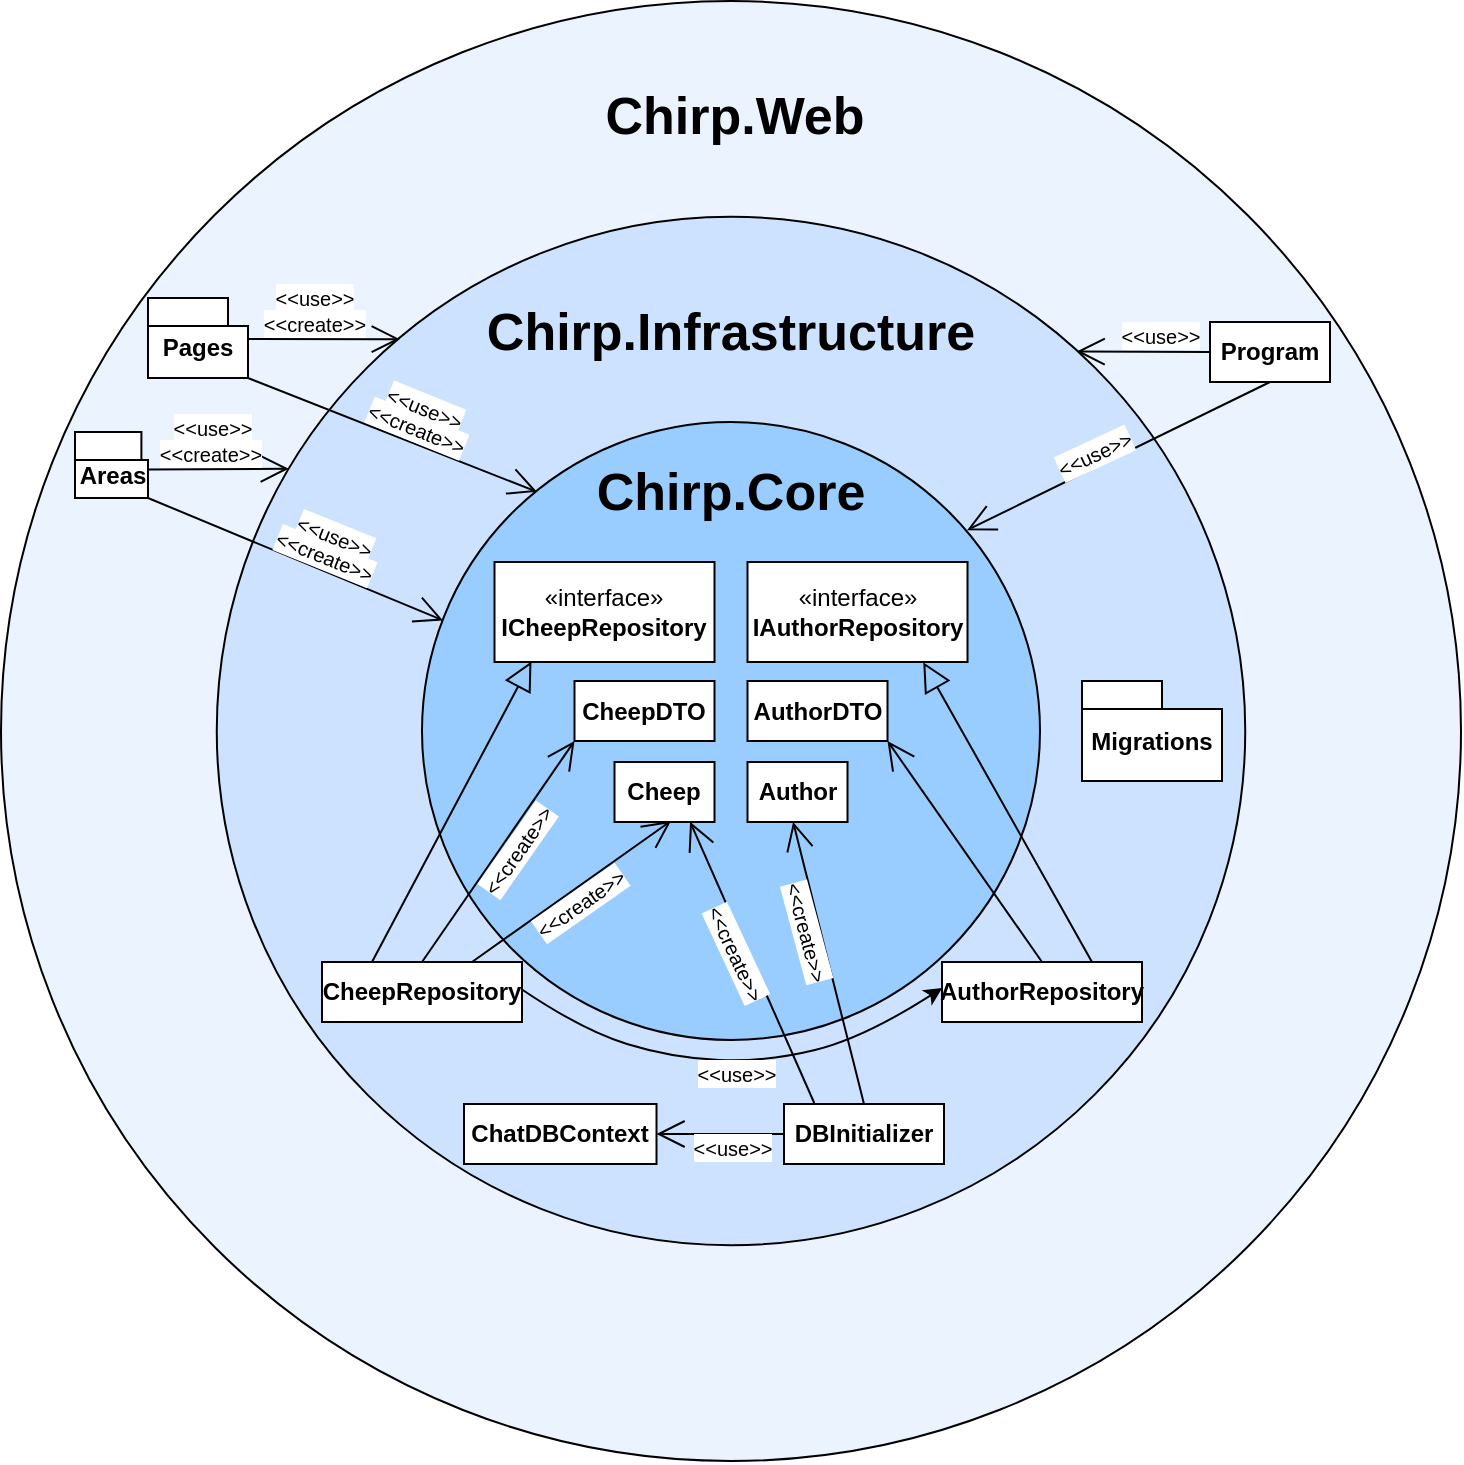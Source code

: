 <mxfile version="25.0.3">
  <diagram name="Side-1" id="DdkJf6Pid_xudekcSj97">
    <mxGraphModel dx="1222" dy="1157" grid="0" gridSize="10" guides="1" tooltips="1" connect="1" arrows="1" fold="1" page="0" pageScale="1" pageWidth="827" pageHeight="1169" math="0" shadow="0">
      <root>
        <mxCell id="0" />
        <mxCell id="1" parent="0" />
        <mxCell id="j4zop-ahKGAg_y_V5jdb-51" value="" style="ellipse;whiteSpace=wrap;html=1;aspect=fixed;fillColor=#EBF3FF;" parent="1" vertex="1">
          <mxGeometry x="29.5" y="-120.49" width="730" height="730" as="geometry" />
        </mxCell>
        <mxCell id="j4zop-ahKGAg_y_V5jdb-12" value="" style="ellipse;whiteSpace=wrap;html=1;aspect=fixed;fillColor=#CCE2FF;" parent="1" vertex="1">
          <mxGeometry x="137.38" y="-12.62" width="514.25" height="514.25" as="geometry" />
        </mxCell>
        <mxCell id="j4zop-ahKGAg_y_V5jdb-1" value="" style="ellipse;whiteSpace=wrap;html=1;aspect=fixed;fillColor=#99CCFF;" parent="1" vertex="1">
          <mxGeometry x="240" y="90" width="309" height="309" as="geometry" />
        </mxCell>
        <mxCell id="j4zop-ahKGAg_y_V5jdb-4" value="&lt;b&gt;Author&lt;/b&gt;" style="rounded=0;whiteSpace=wrap;html=1;" parent="1" vertex="1">
          <mxGeometry x="402.75" y="260" width="50" height="30" as="geometry" />
        </mxCell>
        <mxCell id="j4zop-ahKGAg_y_V5jdb-5" value="&lt;b&gt;AuthorDTO&lt;/b&gt;" style="rounded=0;whiteSpace=wrap;html=1;" parent="1" vertex="1">
          <mxGeometry x="402.75" y="219.5" width="70" height="30" as="geometry" />
        </mxCell>
        <mxCell id="j4zop-ahKGAg_y_V5jdb-6" value="&lt;b&gt;CheepDTO&lt;/b&gt;" style="rounded=0;whiteSpace=wrap;html=1;" parent="1" vertex="1">
          <mxGeometry x="316.25" y="219.5" width="70" height="30" as="geometry" />
        </mxCell>
        <mxCell id="j4zop-ahKGAg_y_V5jdb-7" value="&lt;b&gt;Cheep&lt;/b&gt;" style="rounded=0;whiteSpace=wrap;html=1;" parent="1" vertex="1">
          <mxGeometry x="336.25" y="260" width="50" height="30" as="geometry" />
        </mxCell>
        <mxCell id="j4zop-ahKGAg_y_V5jdb-9" value="«interface»&lt;div&gt;&lt;b&gt;IAuthorRepository&lt;/b&gt;&lt;/div&gt;" style="html=1;whiteSpace=wrap;" parent="1" vertex="1">
          <mxGeometry x="402.75" y="160" width="110" height="50" as="geometry" />
        </mxCell>
        <mxCell id="j4zop-ahKGAg_y_V5jdb-10" value="«interface»&lt;div&gt;&lt;b&gt;ICheepRepository&lt;/b&gt;&lt;/div&gt;" style="html=1;whiteSpace=wrap;" parent="1" vertex="1">
          <mxGeometry x="276.25" y="160" width="110" height="50" as="geometry" />
        </mxCell>
        <mxCell id="j4zop-ahKGAg_y_V5jdb-11" value="&lt;font style=&quot;font-size: 26px;&quot;&gt;&lt;b&gt;Chirp.Core&lt;/b&gt;&lt;/font&gt;" style="text;html=1;align=center;verticalAlign=middle;whiteSpace=wrap;rounded=0;" parent="1" vertex="1">
          <mxGeometry x="326.25" y="110" width="136.5" height="30" as="geometry" />
        </mxCell>
        <mxCell id="j4zop-ahKGAg_y_V5jdb-13" value="&lt;font style=&quot;font-size: 26px;&quot;&gt;&lt;b&gt;Chirp.Infrastructure&lt;/b&gt;&lt;/font&gt;" style="text;html=1;align=center;verticalAlign=middle;whiteSpace=wrap;rounded=0;" parent="1" vertex="1">
          <mxGeometry x="276.25" y="30" width="236.5" height="30" as="geometry" />
        </mxCell>
        <mxCell id="j4zop-ahKGAg_y_V5jdb-14" value="&lt;b&gt;ChatDBContext&lt;/b&gt;" style="rounded=0;whiteSpace=wrap;html=1;" parent="1" vertex="1">
          <mxGeometry x="261" y="431" width="96.25" height="30" as="geometry" />
        </mxCell>
        <mxCell id="j4zop-ahKGAg_y_V5jdb-15" value="&lt;b&gt;DBInitializer&lt;/b&gt;" style="rounded=0;whiteSpace=wrap;html=1;" parent="1" vertex="1">
          <mxGeometry x="421" y="431" width="80" height="30" as="geometry" />
        </mxCell>
        <mxCell id="j4zop-ahKGAg_y_V5jdb-16" value="&lt;b&gt;AuthorRepository&lt;/b&gt;" style="rounded=0;whiteSpace=wrap;html=1;" parent="1" vertex="1">
          <mxGeometry x="500" y="360" width="100" height="30" as="geometry" />
        </mxCell>
        <mxCell id="j4zop-ahKGAg_y_V5jdb-17" value="&lt;b&gt;CheepRepository&lt;/b&gt;" style="rounded=0;whiteSpace=wrap;html=1;" parent="1" vertex="1">
          <mxGeometry x="190" y="360" width="100" height="30" as="geometry" />
        </mxCell>
        <mxCell id="j4zop-ahKGAg_y_V5jdb-19" value="Migrations" style="shape=folder;fontStyle=1;spacingTop=10;tabWidth=40;tabHeight=14;tabPosition=left;html=1;whiteSpace=wrap;" parent="1" vertex="1">
          <mxGeometry x="570" y="219.5" width="70" height="50" as="geometry" />
        </mxCell>
        <mxCell id="j4zop-ahKGAg_y_V5jdb-28" value="" style="endArrow=open;endFill=1;endSize=12;html=1;rounded=0;entryX=0.565;entryY=0.982;entryDx=0;entryDy=0;exitX=0.75;exitY=0;exitDx=0;exitDy=0;entryPerimeter=0;" parent="1" source="j4zop-ahKGAg_y_V5jdb-17" target="j4zop-ahKGAg_y_V5jdb-7" edge="1">
          <mxGeometry width="160" relative="1" as="geometry">
            <mxPoint x="290" y="340" as="sourcePoint" />
            <mxPoint x="450" y="340" as="targetPoint" />
          </mxGeometry>
        </mxCell>
        <mxCell id="j4zop-ahKGAg_y_V5jdb-29" value="" style="endArrow=open;endFill=1;endSize=12;html=1;rounded=0;exitX=0.5;exitY=0;exitDx=0;exitDy=0;entryX=0;entryY=1;entryDx=0;entryDy=0;" parent="1" source="j4zop-ahKGAg_y_V5jdb-17" target="j4zop-ahKGAg_y_V5jdb-6" edge="1">
          <mxGeometry width="160" relative="1" as="geometry">
            <mxPoint x="290" y="340" as="sourcePoint" />
            <mxPoint x="450" y="340" as="targetPoint" />
          </mxGeometry>
        </mxCell>
        <mxCell id="j4zop-ahKGAg_y_V5jdb-32" value="" style="endArrow=block;endFill=0;endSize=12;html=1;rounded=0;exitX=0.25;exitY=0;exitDx=0;exitDy=0;entryX=0.168;entryY=0.994;entryDx=0;entryDy=0;entryPerimeter=0;" parent="1" source="j4zop-ahKGAg_y_V5jdb-17" target="j4zop-ahKGAg_y_V5jdb-10" edge="1">
          <mxGeometry width="160" relative="1" as="geometry">
            <mxPoint x="350" y="280" as="sourcePoint" />
            <mxPoint x="510" y="280" as="targetPoint" />
          </mxGeometry>
        </mxCell>
        <mxCell id="j4zop-ahKGAg_y_V5jdb-33" value="" style="endArrow=block;endFill=0;endSize=12;html=1;rounded=0;exitX=0.75;exitY=0;exitDx=0;exitDy=0;entryX=0.799;entryY=1.003;entryDx=0;entryDy=0;entryPerimeter=0;" parent="1" source="j4zop-ahKGAg_y_V5jdb-16" target="j4zop-ahKGAg_y_V5jdb-9" edge="1">
          <mxGeometry width="160" relative="1" as="geometry">
            <mxPoint x="450" y="399.5" as="sourcePoint" />
            <mxPoint x="480" y="210.5" as="targetPoint" />
          </mxGeometry>
        </mxCell>
        <mxCell id="j4zop-ahKGAg_y_V5jdb-34" value="" style="endArrow=open;endFill=1;endSize=12;html=1;rounded=0;exitX=0.5;exitY=0;exitDx=0;exitDy=0;entryX=1;entryY=1;entryDx=0;entryDy=0;" parent="1" source="j4zop-ahKGAg_y_V5jdb-16" target="j4zop-ahKGAg_y_V5jdb-5" edge="1">
          <mxGeometry width="160" relative="1" as="geometry">
            <mxPoint x="350" y="280" as="sourcePoint" />
            <mxPoint x="510" y="280" as="targetPoint" />
          </mxGeometry>
        </mxCell>
        <mxCell id="j4zop-ahKGAg_y_V5jdb-38" value="&lt;span style=&quot;font-weight: normal; background-color: rgb(255, 255, 255);&quot;&gt;&lt;font style=&quot;line-height: 80%; font-size: 10px;&quot;&gt;&amp;lt;&amp;lt;create&amp;gt;&amp;gt;&lt;/font&gt;&lt;/span&gt;" style="text;align=center;fontStyle=1;verticalAlign=middle;spacingLeft=3;spacingRight=3;strokeColor=none;rotatable=1;points=[[0,0.5],[1,0.5]];portConstraint=eastwest;html=1;portConstraintRotation=0;movable=1;resizable=1;deletable=1;editable=1;locked=0;connectable=1;imageAspect=0;rotation=-35;" parent="1" vertex="1">
          <mxGeometry x="308.75" y="326" width="20.5" height="10" as="geometry" />
        </mxCell>
        <mxCell id="j4zop-ahKGAg_y_V5jdb-44" value="&lt;span style=&quot;font-weight: normal; background-color: rgb(255, 255, 255);&quot;&gt;&lt;font style=&quot;line-height: 80%; font-size: 10px;&quot;&gt;&amp;lt;&amp;lt;create&amp;gt;&amp;gt;&lt;/font&gt;&lt;/span&gt;" style="text;align=center;fontStyle=1;verticalAlign=middle;spacingLeft=3;spacingRight=3;strokeColor=none;rotatable=1;points=[[0,0.5],[1,0.5]];portConstraint=eastwest;html=1;portConstraintRotation=0;movable=1;resizable=1;deletable=1;editable=1;locked=0;connectable=1;imageAspect=0;rotation=-55;" parent="1" vertex="1">
          <mxGeometry x="277.25" y="300" width="20.5" height="10" as="geometry" />
        </mxCell>
        <mxCell id="j4zop-ahKGAg_y_V5jdb-45" value="" style="endArrow=open;endFill=1;endSize=12;html=1;rounded=0;exitX=0;exitY=0.5;exitDx=0;exitDy=0;entryX=1;entryY=0.5;entryDx=0;entryDy=0;" parent="1" source="j4zop-ahKGAg_y_V5jdb-15" target="j4zop-ahKGAg_y_V5jdb-14" edge="1">
          <mxGeometry width="160" relative="1" as="geometry">
            <mxPoint x="434.25" y="562" as="sourcePoint" />
            <mxPoint x="357.25" y="451" as="targetPoint" />
          </mxGeometry>
        </mxCell>
        <mxCell id="j4zop-ahKGAg_y_V5jdb-46" value="" style="endArrow=open;endFill=1;endSize=12;html=1;rounded=0;exitX=0.5;exitY=0;exitDx=0;exitDy=0;entryX=0.456;entryY=0.998;entryDx=0;entryDy=0;entryPerimeter=0;" parent="1" source="j4zop-ahKGAg_y_V5jdb-15" target="j4zop-ahKGAg_y_V5jdb-4" edge="1">
          <mxGeometry width="160" relative="1" as="geometry">
            <mxPoint x="507" y="399" as="sourcePoint" />
            <mxPoint x="430" y="288" as="targetPoint" />
          </mxGeometry>
        </mxCell>
        <mxCell id="j4zop-ahKGAg_y_V5jdb-47" value="" style="endArrow=open;endFill=1;endSize=12;html=1;rounded=0;entryX=0.756;entryY=0.997;entryDx=0;entryDy=0;exitX=0.189;exitY=-0.017;exitDx=0;exitDy=0;exitPerimeter=0;entryPerimeter=0;" parent="1" source="j4zop-ahKGAg_y_V5jdb-15" target="j4zop-ahKGAg_y_V5jdb-7" edge="1">
          <mxGeometry width="160" relative="1" as="geometry">
            <mxPoint x="437" y="420" as="sourcePoint" />
            <mxPoint x="375" y="300" as="targetPoint" />
          </mxGeometry>
        </mxCell>
        <mxCell id="j4zop-ahKGAg_y_V5jdb-48" value="&lt;span style=&quot;font-weight: normal; background-color: rgb(255, 255, 255);&quot;&gt;&lt;font style=&quot;line-height: 80%; font-size: 10px;&quot;&gt;&amp;lt;&amp;lt;create&amp;gt;&amp;gt;&lt;/font&gt;&lt;/span&gt;" style="text;align=center;fontStyle=1;verticalAlign=middle;spacingLeft=3;spacingRight=3;strokeColor=none;rotatable=1;points=[[0,0.5],[1,0.5]];portConstraint=eastwest;html=1;portConstraintRotation=0;movable=1;resizable=1;deletable=1;editable=1;locked=0;connectable=1;imageAspect=0;rotation=75;" parent="1" vertex="1">
          <mxGeometry x="422" y="340" width="20.5" height="10" as="geometry" />
        </mxCell>
        <mxCell id="j4zop-ahKGAg_y_V5jdb-49" value="&lt;span style=&quot;font-weight: normal; background-color: rgb(255, 255, 255);&quot;&gt;&lt;font style=&quot;line-height: 80%; font-size: 10px;&quot;&gt;&amp;lt;&amp;lt;create&amp;gt;&amp;gt;&lt;/font&gt;&lt;/span&gt;" style="text;align=center;fontStyle=1;verticalAlign=middle;spacingLeft=3;spacingRight=3;strokeColor=none;rotatable=1;points=[[0,0.5],[1,0.5]];portConstraint=eastwest;html=1;portConstraintRotation=0;movable=1;resizable=1;deletable=1;editable=1;locked=0;connectable=1;imageAspect=0;rotation=65;" parent="1" vertex="1">
          <mxGeometry x="386.25" y="350" width="20.5" height="10" as="geometry" />
        </mxCell>
        <mxCell id="j4zop-ahKGAg_y_V5jdb-50" value="&lt;span style=&quot;font-weight: normal; background-color: rgb(255, 255, 255);&quot;&gt;&lt;font style=&quot;line-height: 80%; font-size: 10px;&quot;&gt;&amp;lt;&amp;lt;use&amp;gt;&amp;gt;&lt;/font&gt;&lt;/span&gt;" style="text;align=center;fontStyle=1;verticalAlign=middle;spacingLeft=3;spacingRight=3;strokeColor=none;rotatable=1;points=[[0,0.5],[1,0.5]];portConstraint=eastwest;html=1;portConstraintRotation=0;movable=1;resizable=1;deletable=1;editable=1;locked=0;connectable=1;imageAspect=0;rotation=0;" parent="1" vertex="1">
          <mxGeometry x="384.25" y="448" width="20.5" height="10" as="geometry" />
        </mxCell>
        <mxCell id="j4zop-ahKGAg_y_V5jdb-52" value="&lt;b&gt;Program&lt;/b&gt;" style="rounded=0;whiteSpace=wrap;html=1;" parent="1" vertex="1">
          <mxGeometry x="634" y="40" width="60" height="30" as="geometry" />
        </mxCell>
        <mxCell id="j4zop-ahKGAg_y_V5jdb-54" value="Pages" style="shape=folder;fontStyle=1;spacingTop=10;tabWidth=40;tabHeight=14;tabPosition=left;html=1;whiteSpace=wrap;" parent="1" vertex="1">
          <mxGeometry x="103" y="28" width="50" height="40" as="geometry" />
        </mxCell>
        <mxCell id="j4zop-ahKGAg_y_V5jdb-56" value="" style="endArrow=open;endFill=1;endSize=12;html=1;rounded=0;exitX=0;exitY=0.5;exitDx=0;exitDy=0;entryX=0.836;entryY=0.131;entryDx=0;entryDy=0;entryPerimeter=0;" parent="1" source="j4zop-ahKGAg_y_V5jdb-52" target="j4zop-ahKGAg_y_V5jdb-12" edge="1">
          <mxGeometry width="160" relative="1" as="geometry">
            <mxPoint x="626" y="190" as="sourcePoint" />
            <mxPoint x="549" y="80" as="targetPoint" />
          </mxGeometry>
        </mxCell>
        <mxCell id="j4zop-ahKGAg_y_V5jdb-57" value="" style="endArrow=open;endFill=1;endSize=12;html=1;rounded=0;exitX=0.5;exitY=1;exitDx=0;exitDy=0;entryX=0.882;entryY=0.175;entryDx=0;entryDy=0;entryPerimeter=0;" parent="1" source="j4zop-ahKGAg_y_V5jdb-52" target="j4zop-ahKGAg_y_V5jdb-1" edge="1">
          <mxGeometry width="160" relative="1" as="geometry">
            <mxPoint x="570" y="380" as="sourcePoint" />
            <mxPoint x="493" y="270" as="targetPoint" />
          </mxGeometry>
        </mxCell>
        <mxCell id="j4zop-ahKGAg_y_V5jdb-58" value="&lt;span style=&quot;font-weight: normal; background-color: rgb(255, 255, 255);&quot;&gt;&lt;font style=&quot;line-height: 80%; font-size: 10px;&quot;&gt;&amp;lt;&amp;lt;use&amp;gt;&amp;gt;&lt;/font&gt;&lt;/span&gt;" style="text;align=center;fontStyle=1;verticalAlign=middle;spacingLeft=3;spacingRight=3;strokeColor=none;rotatable=1;points=[[0,0.5],[1,0.5]];portConstraint=eastwest;html=1;portConstraintRotation=0;movable=1;resizable=1;deletable=1;editable=1;locked=0;connectable=1;imageAspect=0;rotation=0;" parent="1" vertex="1">
          <mxGeometry x="599" y="42" width="20.5" height="10" as="geometry" />
        </mxCell>
        <mxCell id="j4zop-ahKGAg_y_V5jdb-59" value="&lt;span style=&quot;font-weight: normal; background-color: rgb(255, 255, 255);&quot;&gt;&lt;font style=&quot;line-height: 80%; font-size: 10px;&quot;&gt;&amp;lt;&amp;lt;use&amp;gt;&amp;gt;&lt;/font&gt;&lt;/span&gt;" style="text;align=center;fontStyle=1;verticalAlign=middle;spacingLeft=3;spacingRight=3;strokeColor=none;rotatable=1;points=[[0,0.5],[1,0.5]];portConstraint=eastwest;html=1;portConstraintRotation=0;movable=1;resizable=1;deletable=1;editable=1;locked=0;connectable=1;imageAspect=0;rotation=-25;" parent="1" vertex="1">
          <mxGeometry x="566" y="101" width="20.5" height="10" as="geometry" />
        </mxCell>
        <mxCell id="j4zop-ahKGAg_y_V5jdb-60" value="" style="endArrow=open;endFill=1;endSize=12;html=1;rounded=0;exitX=0;exitY=0;exitDx=50;exitDy=20.5;entryX=0.178;entryY=0.119;entryDx=0;entryDy=0;entryPerimeter=0;exitPerimeter=0;" parent="1" source="j4zop-ahKGAg_y_V5jdb-54" target="j4zop-ahKGAg_y_V5jdb-12" edge="1">
          <mxGeometry width="160" relative="1" as="geometry">
            <mxPoint x="227" y="-12.62" as="sourcePoint" />
            <mxPoint x="160" y="-12.62" as="targetPoint" />
          </mxGeometry>
        </mxCell>
        <mxCell id="j4zop-ahKGAg_y_V5jdb-61" value="&lt;span style=&quot;font-weight: normal; background-color: rgb(255, 255, 255);&quot;&gt;&lt;font style=&quot;line-height: 80%; font-size: 10px;&quot;&gt;&amp;lt;&amp;lt;create&amp;gt;&amp;gt;&lt;/font&gt;&lt;/span&gt;" style="text;align=center;fontStyle=1;verticalAlign=middle;spacingLeft=3;spacingRight=3;strokeColor=none;rotatable=1;points=[[0,0.5],[1,0.5]];portConstraint=eastwest;html=1;portConstraintRotation=0;movable=1;resizable=1;deletable=1;editable=1;locked=0;connectable=1;imageAspect=0;rotation=0;" parent="1" vertex="1">
          <mxGeometry x="176" y="36" width="20.5" height="10" as="geometry" />
        </mxCell>
        <mxCell id="j4zop-ahKGAg_y_V5jdb-62" value="&lt;span style=&quot;font-weight: normal; background-color: rgb(255, 255, 255);&quot;&gt;&lt;font style=&quot;line-height: 80%; font-size: 10px;&quot;&gt;&amp;lt;&amp;lt;use&amp;gt;&amp;gt;&lt;/font&gt;&lt;/span&gt;" style="text;align=center;fontStyle=1;verticalAlign=middle;spacingLeft=3;spacingRight=3;strokeColor=none;rotatable=1;points=[[0,0.5],[1,0.5]];portConstraint=eastwest;html=1;portConstraintRotation=0;movable=1;resizable=1;deletable=1;editable=1;locked=0;connectable=1;imageAspect=0;rotation=0;" parent="1" vertex="1">
          <mxGeometry x="176" y="23" width="20.5" height="10" as="geometry" />
        </mxCell>
        <mxCell id="j4zop-ahKGAg_y_V5jdb-64" value="" style="endArrow=open;endFill=1;endSize=12;html=1;rounded=0;exitX=0;exitY=0;exitDx=50;exitDy=40;entryX=0.186;entryY=0.113;entryDx=0;entryDy=0;entryPerimeter=0;exitPerimeter=0;" parent="1" source="j4zop-ahKGAg_y_V5jdb-54" target="j4zop-ahKGAg_y_V5jdb-1" edge="1">
          <mxGeometry width="160" relative="1" as="geometry">
            <mxPoint x="183" y="88" as="sourcePoint" />
            <mxPoint x="259" y="89" as="targetPoint" />
          </mxGeometry>
        </mxCell>
        <mxCell id="j4zop-ahKGAg_y_V5jdb-65" value="&lt;span style=&quot;font-weight: normal; background-color: rgb(255, 255, 255);&quot;&gt;&lt;font style=&quot;line-height: 80%; font-size: 10px;&quot;&gt;&amp;lt;&amp;lt;create&amp;gt;&amp;gt;&lt;/font&gt;&lt;/span&gt;" style="text;align=center;fontStyle=1;verticalAlign=middle;spacingLeft=3;spacingRight=3;strokeColor=none;rotatable=1;points=[[0,0.5],[1,0.5]];portConstraint=eastwest;html=1;portConstraintRotation=0;movable=1;resizable=1;deletable=1;editable=1;locked=0;connectable=1;imageAspect=0;rotation=22;" parent="1" vertex="1">
          <mxGeometry x="226.5" y="88" width="20.5" height="10" as="geometry" />
        </mxCell>
        <mxCell id="j4zop-ahKGAg_y_V5jdb-66" value="&lt;span style=&quot;font-weight: normal; background-color: rgb(255, 255, 255);&quot;&gt;&lt;font style=&quot;line-height: 80%; font-size: 10px;&quot;&gt;&amp;lt;&amp;lt;use&amp;gt;&amp;gt;&lt;/font&gt;&lt;/span&gt;" style="text;align=center;fontStyle=1;verticalAlign=middle;spacingLeft=3;spacingRight=3;strokeColor=none;rotatable=1;points=[[0,0.5],[1,0.5]];portConstraint=eastwest;html=1;portConstraintRotation=0;movable=1;resizable=1;deletable=1;editable=1;locked=0;connectable=1;imageAspect=0;rotation=22;" parent="1" vertex="1">
          <mxGeometry x="231" y="78" width="20.5" height="10" as="geometry" />
        </mxCell>
        <mxCell id="j4zop-ahKGAg_y_V5jdb-76" value="Areas" style="shape=folder;fontStyle=1;spacingTop=10;tabWidth=40;tabHeight=14;tabPosition=left;html=1;whiteSpace=wrap;" parent="1" vertex="1">
          <mxGeometry x="66.5" y="95" width="36.5" height="33" as="geometry" />
        </mxCell>
        <mxCell id="j4zop-ahKGAg_y_V5jdb-77" value="" style="endArrow=open;endFill=1;endSize=12;html=1;rounded=0;exitX=0;exitY=0;exitDx=36.5;exitDy=18.75;exitPerimeter=0;entryX=0.07;entryY=0.245;entryDx=0;entryDy=0;entryPerimeter=0;" parent="1" source="j4zop-ahKGAg_y_V5jdb-76" target="j4zop-ahKGAg_y_V5jdb-12" edge="1">
          <mxGeometry width="160" relative="1" as="geometry">
            <mxPoint x="181.5" y="52.38" as="sourcePoint" />
            <mxPoint x="170" y="114" as="targetPoint" />
          </mxGeometry>
        </mxCell>
        <mxCell id="j4zop-ahKGAg_y_V5jdb-78" value="&lt;span style=&quot;font-weight: normal; background-color: rgb(255, 255, 255);&quot;&gt;&lt;font style=&quot;line-height: 80%; font-size: 10px;&quot;&gt;&amp;lt;&amp;lt;create&amp;gt;&amp;gt;&lt;/font&gt;&lt;/span&gt;" style="text;align=center;fontStyle=1;verticalAlign=middle;spacingLeft=3;spacingRight=3;strokeColor=none;rotatable=1;points=[[0,0.5],[1,0.5]];portConstraint=eastwest;html=1;portConstraintRotation=0;movable=1;resizable=1;deletable=1;editable=1;locked=0;connectable=1;imageAspect=0;rotation=0;" parent="1" vertex="1">
          <mxGeometry x="123.5" y="101" width="20.5" height="10" as="geometry" />
        </mxCell>
        <mxCell id="j4zop-ahKGAg_y_V5jdb-79" value="&lt;span style=&quot;font-weight: normal; background-color: rgb(255, 255, 255);&quot;&gt;&lt;font style=&quot;line-height: 80%; font-size: 10px;&quot;&gt;&amp;lt;&amp;lt;use&amp;gt;&amp;gt;&lt;/font&gt;&lt;/span&gt;" style="text;align=center;fontStyle=1;verticalAlign=middle;spacingLeft=3;spacingRight=3;strokeColor=none;rotatable=1;points=[[0,0.5],[1,0.5]];portConstraint=eastwest;html=1;portConstraintRotation=0;movable=1;resizable=1;deletable=1;editable=1;locked=0;connectable=1;imageAspect=0;rotation=0;" parent="1" vertex="1">
          <mxGeometry x="124.5" y="88" width="20.5" height="10" as="geometry" />
        </mxCell>
        <mxCell id="j4zop-ahKGAg_y_V5jdb-80" value="" style="endArrow=open;endFill=1;endSize=12;html=1;rounded=0;exitX=0;exitY=0;exitDx=36.5;exitDy=33;exitPerimeter=0;entryX=0.034;entryY=0.321;entryDx=0;entryDy=0;entryPerimeter=0;" parent="1" source="j4zop-ahKGAg_y_V5jdb-76" target="j4zop-ahKGAg_y_V5jdb-1" edge="1">
          <mxGeometry width="160" relative="1" as="geometry">
            <mxPoint x="137.5" y="153" as="sourcePoint" />
            <mxPoint x="250" y="190" as="targetPoint" />
          </mxGeometry>
        </mxCell>
        <mxCell id="j4zop-ahKGAg_y_V5jdb-81" value="&lt;span style=&quot;font-weight: normal; background-color: rgb(255, 255, 255);&quot;&gt;&lt;font style=&quot;line-height: 80%; font-size: 10px;&quot;&gt;&amp;lt;&amp;lt;create&amp;gt;&amp;gt;&lt;/font&gt;&lt;/span&gt;" style="text;align=center;fontStyle=1;verticalAlign=middle;spacingLeft=3;spacingRight=3;strokeColor=none;rotatable=1;points=[[0,0.5],[1,0.5]];portConstraint=eastwest;html=1;portConstraintRotation=0;movable=1;resizable=1;deletable=1;editable=1;locked=0;connectable=1;imageAspect=0;rotation=22;" parent="1" vertex="1">
          <mxGeometry x="181" y="152" width="20.5" height="10" as="geometry" />
        </mxCell>
        <mxCell id="j4zop-ahKGAg_y_V5jdb-82" value="&lt;span style=&quot;font-weight: normal; background-color: rgb(255, 255, 255);&quot;&gt;&lt;font style=&quot;line-height: 80%; font-size: 10px;&quot;&gt;&amp;lt;&amp;lt;use&amp;gt;&amp;gt;&lt;/font&gt;&lt;/span&gt;" style="text;align=center;fontStyle=1;verticalAlign=middle;spacingLeft=3;spacingRight=3;strokeColor=none;rotatable=1;points=[[0,0.5],[1,0.5]];portConstraint=eastwest;html=1;portConstraintRotation=0;movable=1;resizable=1;deletable=1;editable=1;locked=0;connectable=1;imageAspect=0;rotation=22;" parent="1" vertex="1">
          <mxGeometry x="185.5" y="142" width="20.5" height="10" as="geometry" />
        </mxCell>
        <mxCell id="_Eqz5-xXqQwOUkgPoDgi-3" value="" style="curved=1;endArrow=classic;html=1;rounded=0;entryX=0.001;entryY=0.142;entryDx=0;entryDy=0;entryPerimeter=0;" parent="1" edge="1">
          <mxGeometry width="50" height="50" relative="1" as="geometry">
            <mxPoint x="290" y="373.74" as="sourcePoint" />
            <mxPoint x="500.1" y="373" as="targetPoint" />
            <Array as="points">
              <mxPoint x="320" y="394" />
              <mxPoint x="365" y="408" />
              <mxPoint x="412" y="410" />
              <mxPoint x="461" y="398" />
            </Array>
          </mxGeometry>
        </mxCell>
        <mxCell id="_Eqz5-xXqQwOUkgPoDgi-5" value="&lt;span style=&quot;font-weight: normal; background-color: rgb(255, 255, 255);&quot;&gt;&lt;font style=&quot;line-height: 80%; font-size: 10px;&quot;&gt;&amp;lt;&amp;lt;use&amp;gt;&amp;gt;&lt;/font&gt;&lt;/span&gt;" style="text;align=center;fontStyle=1;verticalAlign=middle;spacingLeft=3;spacingRight=3;strokeColor=none;rotatable=1;points=[[0,0.5],[1,0.5]];portConstraint=eastwest;html=1;portConstraintRotation=0;movable=1;resizable=1;deletable=1;editable=1;locked=0;connectable=1;imageAspect=0;rotation=0;" parent="1" vertex="1">
          <mxGeometry x="386.25" y="411" width="20.5" height="10" as="geometry" />
        </mxCell>
        <mxCell id="Z4WYWhWSujMpoNcLIkEs-1" value="&lt;font style=&quot;font-size: 26px;&quot;&gt;&lt;b&gt;Chirp.Web&lt;/b&gt;&lt;/font&gt;" style="text;html=1;align=center;verticalAlign=middle;whiteSpace=wrap;rounded=0;" vertex="1" parent="1">
          <mxGeometry x="278.25" y="-78" width="236.5" height="30" as="geometry" />
        </mxCell>
      </root>
    </mxGraphModel>
  </diagram>
</mxfile>

